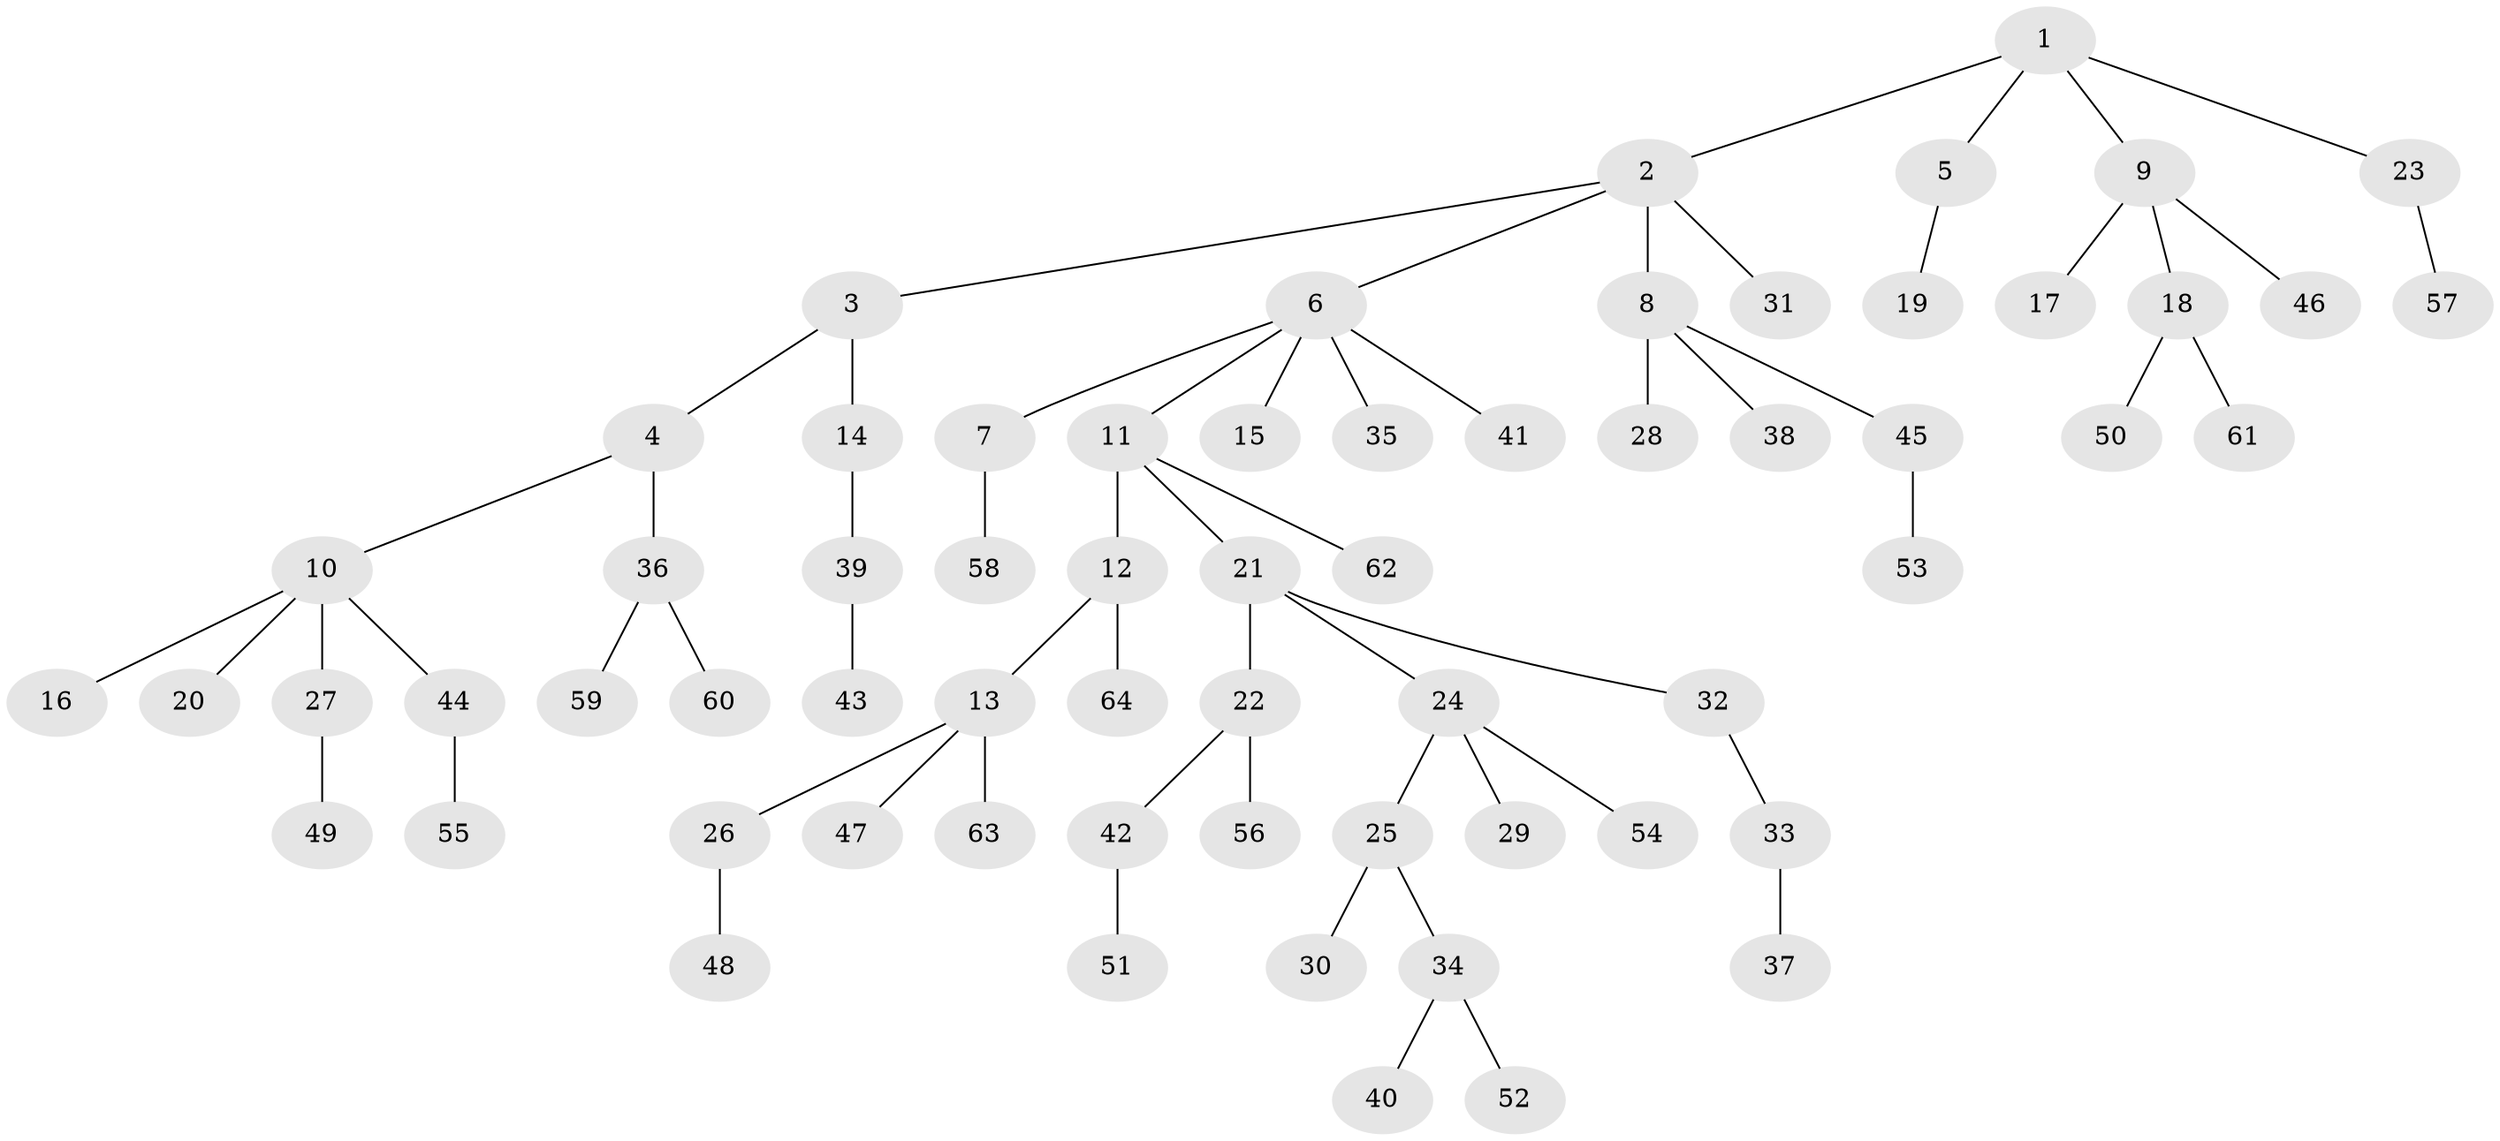 // coarse degree distribution, {9: 0.04, 4: 0.04, 1: 0.68, 2: 0.16, 5: 0.08}
// Generated by graph-tools (version 1.1) at 2025/19/03/04/25 18:19:14]
// undirected, 64 vertices, 63 edges
graph export_dot {
graph [start="1"]
  node [color=gray90,style=filled];
  1;
  2;
  3;
  4;
  5;
  6;
  7;
  8;
  9;
  10;
  11;
  12;
  13;
  14;
  15;
  16;
  17;
  18;
  19;
  20;
  21;
  22;
  23;
  24;
  25;
  26;
  27;
  28;
  29;
  30;
  31;
  32;
  33;
  34;
  35;
  36;
  37;
  38;
  39;
  40;
  41;
  42;
  43;
  44;
  45;
  46;
  47;
  48;
  49;
  50;
  51;
  52;
  53;
  54;
  55;
  56;
  57;
  58;
  59;
  60;
  61;
  62;
  63;
  64;
  1 -- 2;
  1 -- 5;
  1 -- 9;
  1 -- 23;
  2 -- 3;
  2 -- 6;
  2 -- 8;
  2 -- 31;
  3 -- 4;
  3 -- 14;
  4 -- 10;
  4 -- 36;
  5 -- 19;
  6 -- 7;
  6 -- 11;
  6 -- 15;
  6 -- 35;
  6 -- 41;
  7 -- 58;
  8 -- 28;
  8 -- 38;
  8 -- 45;
  9 -- 17;
  9 -- 18;
  9 -- 46;
  10 -- 16;
  10 -- 20;
  10 -- 27;
  10 -- 44;
  11 -- 12;
  11 -- 21;
  11 -- 62;
  12 -- 13;
  12 -- 64;
  13 -- 26;
  13 -- 47;
  13 -- 63;
  14 -- 39;
  18 -- 50;
  18 -- 61;
  21 -- 22;
  21 -- 24;
  21 -- 32;
  22 -- 42;
  22 -- 56;
  23 -- 57;
  24 -- 25;
  24 -- 29;
  24 -- 54;
  25 -- 30;
  25 -- 34;
  26 -- 48;
  27 -- 49;
  32 -- 33;
  33 -- 37;
  34 -- 40;
  34 -- 52;
  36 -- 59;
  36 -- 60;
  39 -- 43;
  42 -- 51;
  44 -- 55;
  45 -- 53;
}

